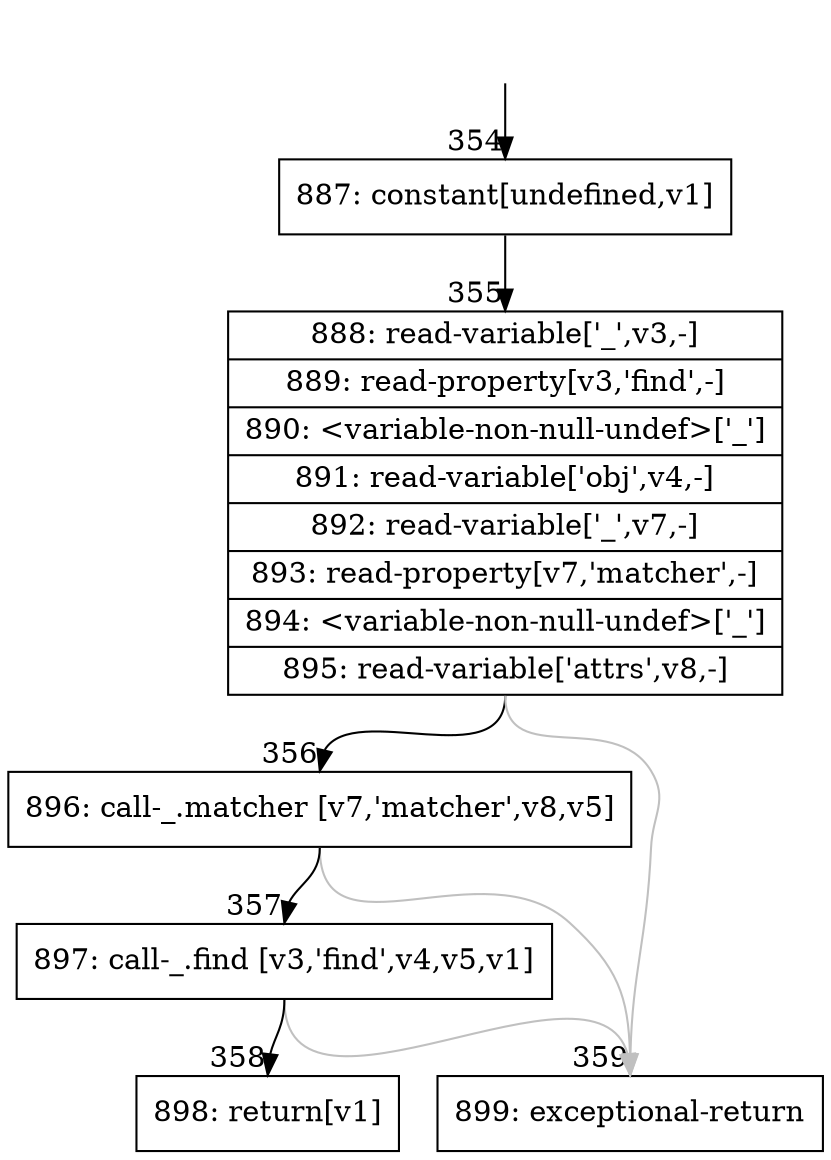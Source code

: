 digraph {
rankdir="TD"
BB_entry33[shape=none,label=""];
BB_entry33 -> BB354 [tailport=s, headport=n, headlabel="    354"]
BB354 [shape=record label="{887: constant[undefined,v1]}" ] 
BB354 -> BB355 [tailport=s, headport=n, headlabel="      355"]
BB355 [shape=record label="{888: read-variable['_',v3,-]|889: read-property[v3,'find',-]|890: \<variable-non-null-undef\>['_']|891: read-variable['obj',v4,-]|892: read-variable['_',v7,-]|893: read-property[v7,'matcher',-]|894: \<variable-non-null-undef\>['_']|895: read-variable['attrs',v8,-]}" ] 
BB355 -> BB356 [tailport=s, headport=n, headlabel="      356"]
BB355 -> BB359 [tailport=s, headport=n, color=gray, headlabel="      359"]
BB356 [shape=record label="{896: call-_.matcher [v7,'matcher',v8,v5]}" ] 
BB356 -> BB357 [tailport=s, headport=n, headlabel="      357"]
BB356 -> BB359 [tailport=s, headport=n, color=gray]
BB357 [shape=record label="{897: call-_.find [v3,'find',v4,v5,v1]}" ] 
BB357 -> BB358 [tailport=s, headport=n, headlabel="      358"]
BB357 -> BB359 [tailport=s, headport=n, color=gray]
BB358 [shape=record label="{898: return[v1]}" ] 
BB359 [shape=record label="{899: exceptional-return}" ] 
//#$~ 301
}
